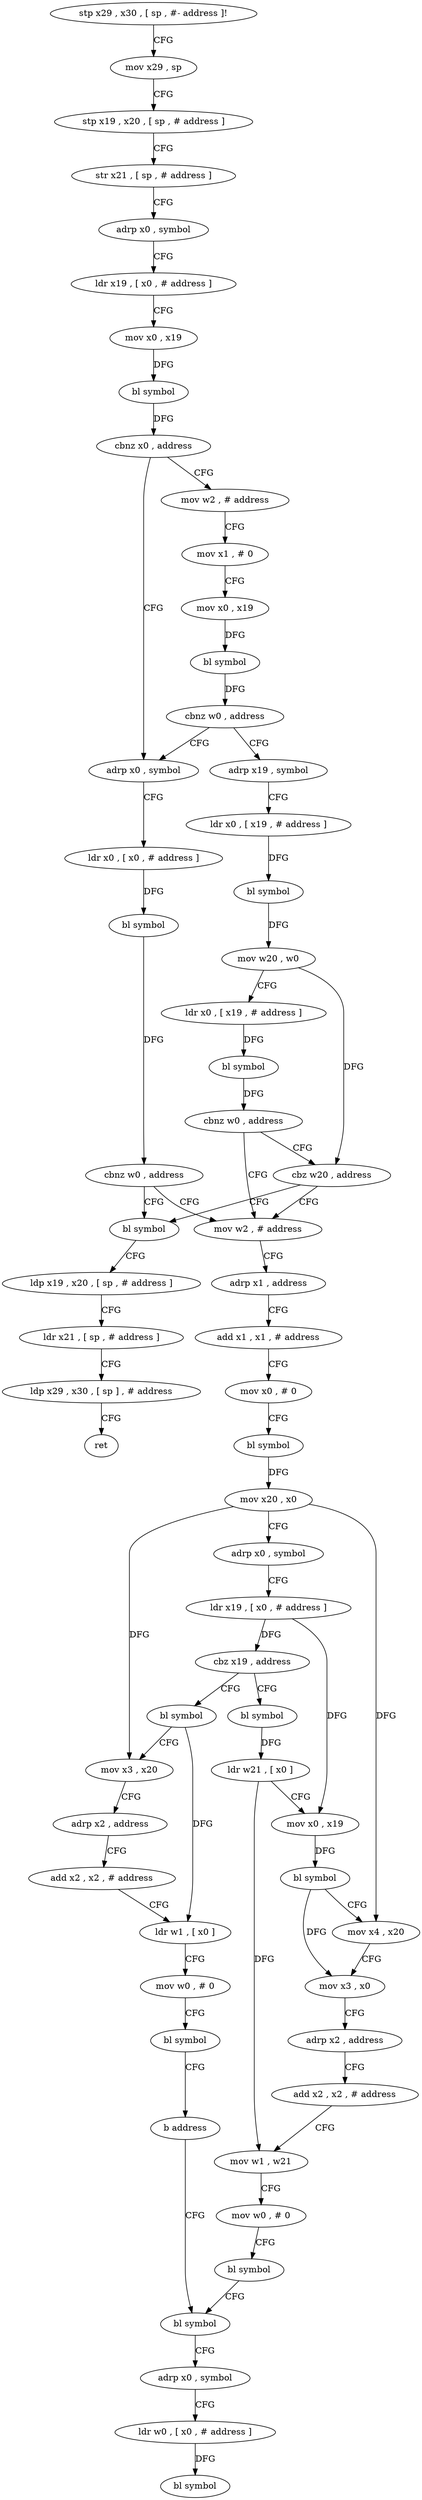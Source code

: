 digraph "func" {
"4217988" [label = "stp x29 , x30 , [ sp , #- address ]!" ]
"4217992" [label = "mov x29 , sp" ]
"4217996" [label = "stp x19 , x20 , [ sp , # address ]" ]
"4218000" [label = "str x21 , [ sp , # address ]" ]
"4218004" [label = "adrp x0 , symbol" ]
"4218008" [label = "ldr x19 , [ x0 , # address ]" ]
"4218012" [label = "mov x0 , x19" ]
"4218016" [label = "bl symbol" ]
"4218020" [label = "cbnz x0 , address" ]
"4218060" [label = "mov w2 , # address" ]
"4218024" [label = "adrp x0 , symbol" ]
"4218064" [label = "mov x1 , # 0" ]
"4218068" [label = "mov x0 , x19" ]
"4218072" [label = "bl symbol" ]
"4218076" [label = "cbnz w0 , address" ]
"4218080" [label = "adrp x19 , symbol" ]
"4218028" [label = "ldr x0 , [ x0 , # address ]" ]
"4218032" [label = "bl symbol" ]
"4218036" [label = "cbnz w0 , address" ]
"4218112" [label = "mov w2 , # address" ]
"4218040" [label = "bl symbol" ]
"4218084" [label = "ldr x0 , [ x19 , # address ]" ]
"4218088" [label = "bl symbol" ]
"4218092" [label = "mov w20 , w0" ]
"4218096" [label = "ldr x0 , [ x19 , # address ]" ]
"4218100" [label = "bl symbol" ]
"4218104" [label = "cbnz w0 , address" ]
"4218108" [label = "cbz w20 , address" ]
"4218116" [label = "adrp x1 , address" ]
"4218120" [label = "add x1 , x1 , # address" ]
"4218124" [label = "mov x0 , # 0" ]
"4218128" [label = "bl symbol" ]
"4218132" [label = "mov x20 , x0" ]
"4218136" [label = "adrp x0 , symbol" ]
"4218140" [label = "ldr x19 , [ x0 , # address ]" ]
"4218144" [label = "cbz x19 , address" ]
"4218208" [label = "bl symbol" ]
"4218148" [label = "bl symbol" ]
"4218044" [label = "ldp x19 , x20 , [ sp , # address ]" ]
"4218048" [label = "ldr x21 , [ sp , # address ]" ]
"4218052" [label = "ldp x29 , x30 , [ sp ] , # address" ]
"4218056" [label = "ret" ]
"4218212" [label = "mov x3 , x20" ]
"4218216" [label = "adrp x2 , address" ]
"4218220" [label = "add x2 , x2 , # address" ]
"4218224" [label = "ldr w1 , [ x0 ]" ]
"4218228" [label = "mov w0 , # 0" ]
"4218232" [label = "bl symbol" ]
"4218236" [label = "b address" ]
"4218192" [label = "bl symbol" ]
"4218152" [label = "ldr w21 , [ x0 ]" ]
"4218156" [label = "mov x0 , x19" ]
"4218160" [label = "bl symbol" ]
"4218164" [label = "mov x4 , x20" ]
"4218168" [label = "mov x3 , x0" ]
"4218172" [label = "adrp x2 , address" ]
"4218176" [label = "add x2 , x2 , # address" ]
"4218180" [label = "mov w1 , w21" ]
"4218184" [label = "mov w0 , # 0" ]
"4218188" [label = "bl symbol" ]
"4218196" [label = "adrp x0 , symbol" ]
"4218200" [label = "ldr w0 , [ x0 , # address ]" ]
"4218204" [label = "bl symbol" ]
"4217988" -> "4217992" [ label = "CFG" ]
"4217992" -> "4217996" [ label = "CFG" ]
"4217996" -> "4218000" [ label = "CFG" ]
"4218000" -> "4218004" [ label = "CFG" ]
"4218004" -> "4218008" [ label = "CFG" ]
"4218008" -> "4218012" [ label = "CFG" ]
"4218012" -> "4218016" [ label = "DFG" ]
"4218016" -> "4218020" [ label = "DFG" ]
"4218020" -> "4218060" [ label = "CFG" ]
"4218020" -> "4218024" [ label = "CFG" ]
"4218060" -> "4218064" [ label = "CFG" ]
"4218024" -> "4218028" [ label = "CFG" ]
"4218064" -> "4218068" [ label = "CFG" ]
"4218068" -> "4218072" [ label = "DFG" ]
"4218072" -> "4218076" [ label = "DFG" ]
"4218076" -> "4218024" [ label = "CFG" ]
"4218076" -> "4218080" [ label = "CFG" ]
"4218080" -> "4218084" [ label = "CFG" ]
"4218028" -> "4218032" [ label = "DFG" ]
"4218032" -> "4218036" [ label = "DFG" ]
"4218036" -> "4218112" [ label = "CFG" ]
"4218036" -> "4218040" [ label = "CFG" ]
"4218112" -> "4218116" [ label = "CFG" ]
"4218040" -> "4218044" [ label = "CFG" ]
"4218084" -> "4218088" [ label = "DFG" ]
"4218088" -> "4218092" [ label = "DFG" ]
"4218092" -> "4218096" [ label = "CFG" ]
"4218092" -> "4218108" [ label = "DFG" ]
"4218096" -> "4218100" [ label = "DFG" ]
"4218100" -> "4218104" [ label = "DFG" ]
"4218104" -> "4218112" [ label = "CFG" ]
"4218104" -> "4218108" [ label = "CFG" ]
"4218108" -> "4218040" [ label = "CFG" ]
"4218108" -> "4218112" [ label = "CFG" ]
"4218116" -> "4218120" [ label = "CFG" ]
"4218120" -> "4218124" [ label = "CFG" ]
"4218124" -> "4218128" [ label = "CFG" ]
"4218128" -> "4218132" [ label = "DFG" ]
"4218132" -> "4218136" [ label = "CFG" ]
"4218132" -> "4218212" [ label = "DFG" ]
"4218132" -> "4218164" [ label = "DFG" ]
"4218136" -> "4218140" [ label = "CFG" ]
"4218140" -> "4218144" [ label = "DFG" ]
"4218140" -> "4218156" [ label = "DFG" ]
"4218144" -> "4218208" [ label = "CFG" ]
"4218144" -> "4218148" [ label = "CFG" ]
"4218208" -> "4218212" [ label = "CFG" ]
"4218208" -> "4218224" [ label = "DFG" ]
"4218148" -> "4218152" [ label = "DFG" ]
"4218044" -> "4218048" [ label = "CFG" ]
"4218048" -> "4218052" [ label = "CFG" ]
"4218052" -> "4218056" [ label = "CFG" ]
"4218212" -> "4218216" [ label = "CFG" ]
"4218216" -> "4218220" [ label = "CFG" ]
"4218220" -> "4218224" [ label = "CFG" ]
"4218224" -> "4218228" [ label = "CFG" ]
"4218228" -> "4218232" [ label = "CFG" ]
"4218232" -> "4218236" [ label = "CFG" ]
"4218236" -> "4218192" [ label = "CFG" ]
"4218192" -> "4218196" [ label = "CFG" ]
"4218152" -> "4218156" [ label = "CFG" ]
"4218152" -> "4218180" [ label = "DFG" ]
"4218156" -> "4218160" [ label = "DFG" ]
"4218160" -> "4218164" [ label = "CFG" ]
"4218160" -> "4218168" [ label = "DFG" ]
"4218164" -> "4218168" [ label = "CFG" ]
"4218168" -> "4218172" [ label = "CFG" ]
"4218172" -> "4218176" [ label = "CFG" ]
"4218176" -> "4218180" [ label = "CFG" ]
"4218180" -> "4218184" [ label = "CFG" ]
"4218184" -> "4218188" [ label = "CFG" ]
"4218188" -> "4218192" [ label = "CFG" ]
"4218196" -> "4218200" [ label = "CFG" ]
"4218200" -> "4218204" [ label = "DFG" ]
}
